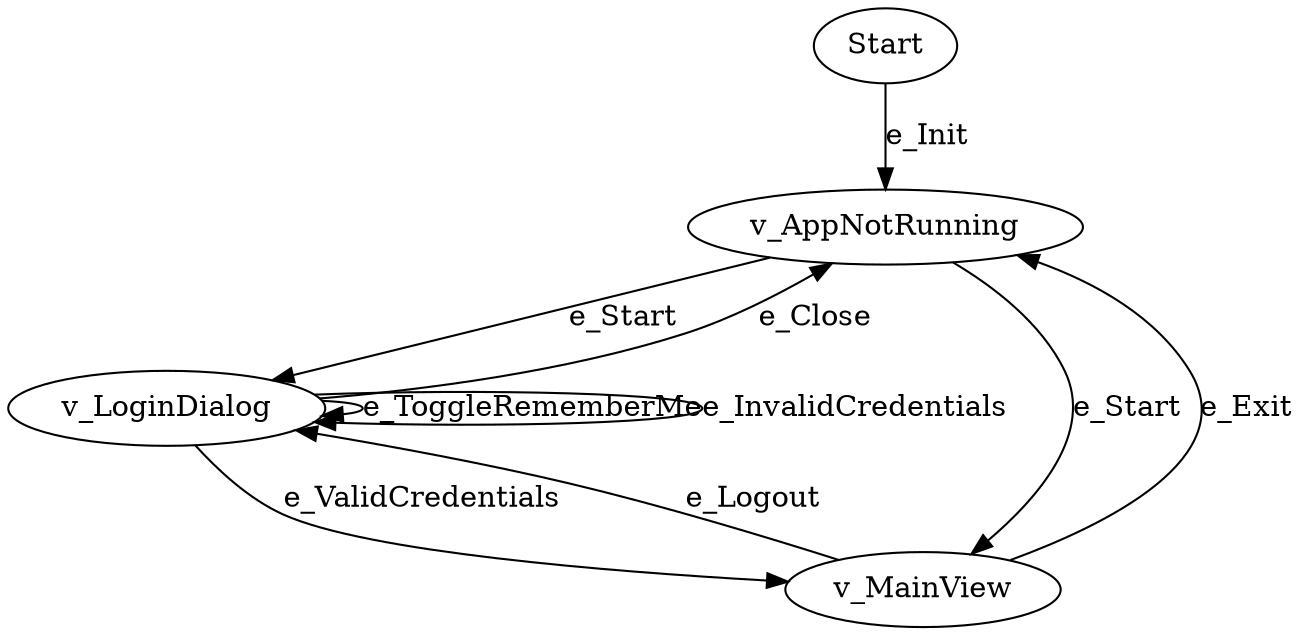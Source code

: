 digraph Login {
  Start -> v_AppNotRunning [label="e_Init"];
  v_AppNotRunning -> v_LoginDialog [label="e_Start"];
  v_AppNotRunning -> v_MainView [label="e_Start"];
  v_MainView -> v_AppNotRunning [label="e_Exit"];
  v_MainView -> v_LoginDialog [label="e_Logout"];
  v_LoginDialog -> v_AppNotRunning [label="e_Close"];
  v_LoginDialog -> v_LoginDialog [label="e_ToggleRememberMe"];
  v_LoginDialog -> v_LoginDialog [label="e_InvalidCredentials"];
  v_LoginDialog -> v_MainView [label="e_ValidCredentials"];
}
